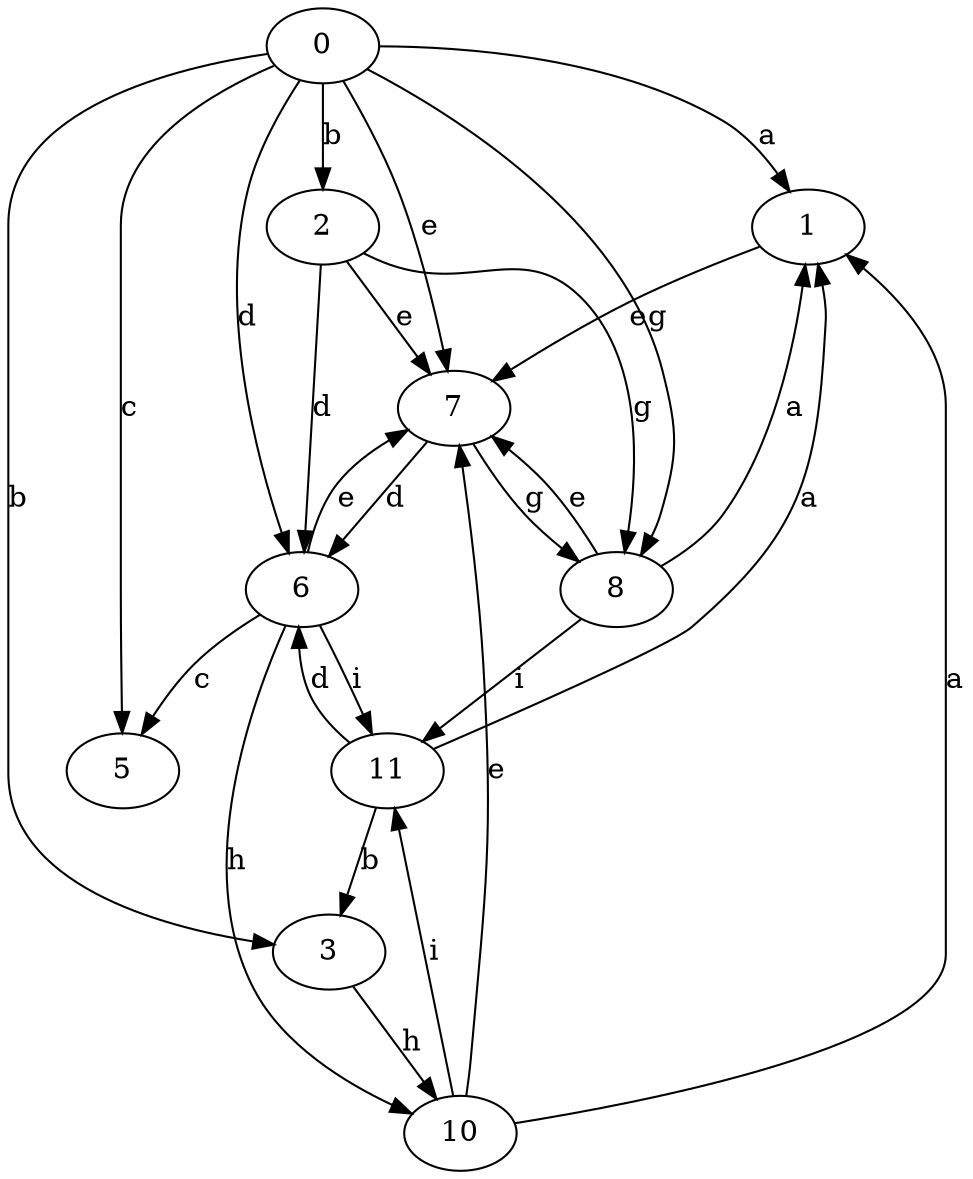 strict digraph  {
1;
2;
3;
5;
6;
7;
8;
0;
10;
11;
1 -> 7  [label=e];
2 -> 6  [label=d];
2 -> 7  [label=e];
2 -> 8  [label=g];
3 -> 10  [label=h];
6 -> 5  [label=c];
6 -> 7  [label=e];
6 -> 10  [label=h];
6 -> 11  [label=i];
7 -> 6  [label=d];
7 -> 8  [label=g];
8 -> 1  [label=a];
8 -> 7  [label=e];
8 -> 11  [label=i];
0 -> 1  [label=a];
0 -> 2  [label=b];
0 -> 3  [label=b];
0 -> 5  [label=c];
0 -> 6  [label=d];
0 -> 7  [label=e];
0 -> 8  [label=g];
10 -> 1  [label=a];
10 -> 7  [label=e];
10 -> 11  [label=i];
11 -> 1  [label=a];
11 -> 3  [label=b];
11 -> 6  [label=d];
}
